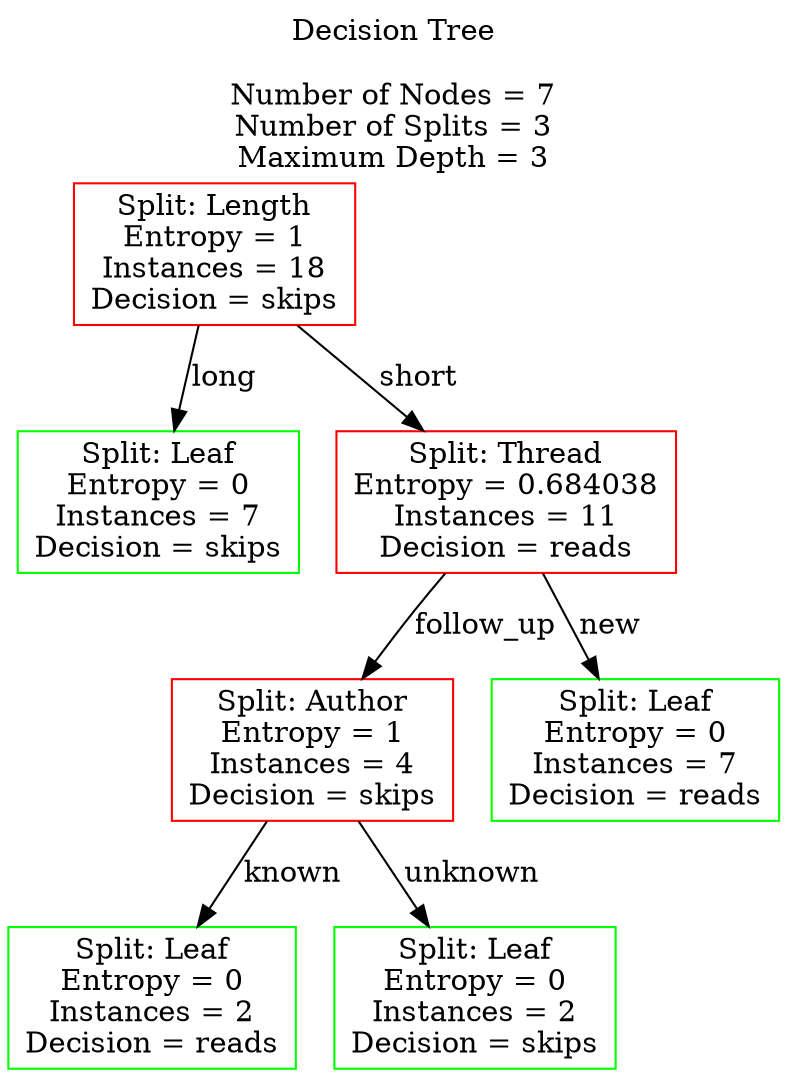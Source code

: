 digraph G
 {
graph [label="Decision Tree\n\nNumber of Nodes = 7\nNumber of Splits = 3\nMaximum Depth = 3\n", labelloc = t];
  1 [shape=box, color=red, label="Split: Length\nEntropy = 1\nInstances = 18\nDecision = skips"] ;
  1 -> 11[label="long"] ;
  1 -> 12[label="short"] ;

  11 [shape=box, color=green, label="Split: Leaf\nEntropy = 0\nInstances = 7\nDecision = skips"] ;

  12 [shape=box, color=red, label="Split: Thread\nEntropy = 0.684038\nInstances = 11\nDecision = reads"] ;
  12 -> 121[label="follow_up"] ;
  12 -> 122[label="new"] ;

  121 [shape=box, color=red, label="Split: Author\nEntropy = 1\nInstances = 4\nDecision = skips"] ;
  121 -> 1211[label="known"] ;
  121 -> 1212[label="unknown"] ;

  1211 [shape=box, color=green, label="Split: Leaf\nEntropy = 0\nInstances = 2\nDecision = reads"] ;

  1212 [shape=box, color=green, label="Split: Leaf\nEntropy = 0\nInstances = 2\nDecision = skips"] ;

  122 [shape=box, color=green, label="Split: Leaf\nEntropy = 0\nInstances = 7\nDecision = reads"] ;

}
